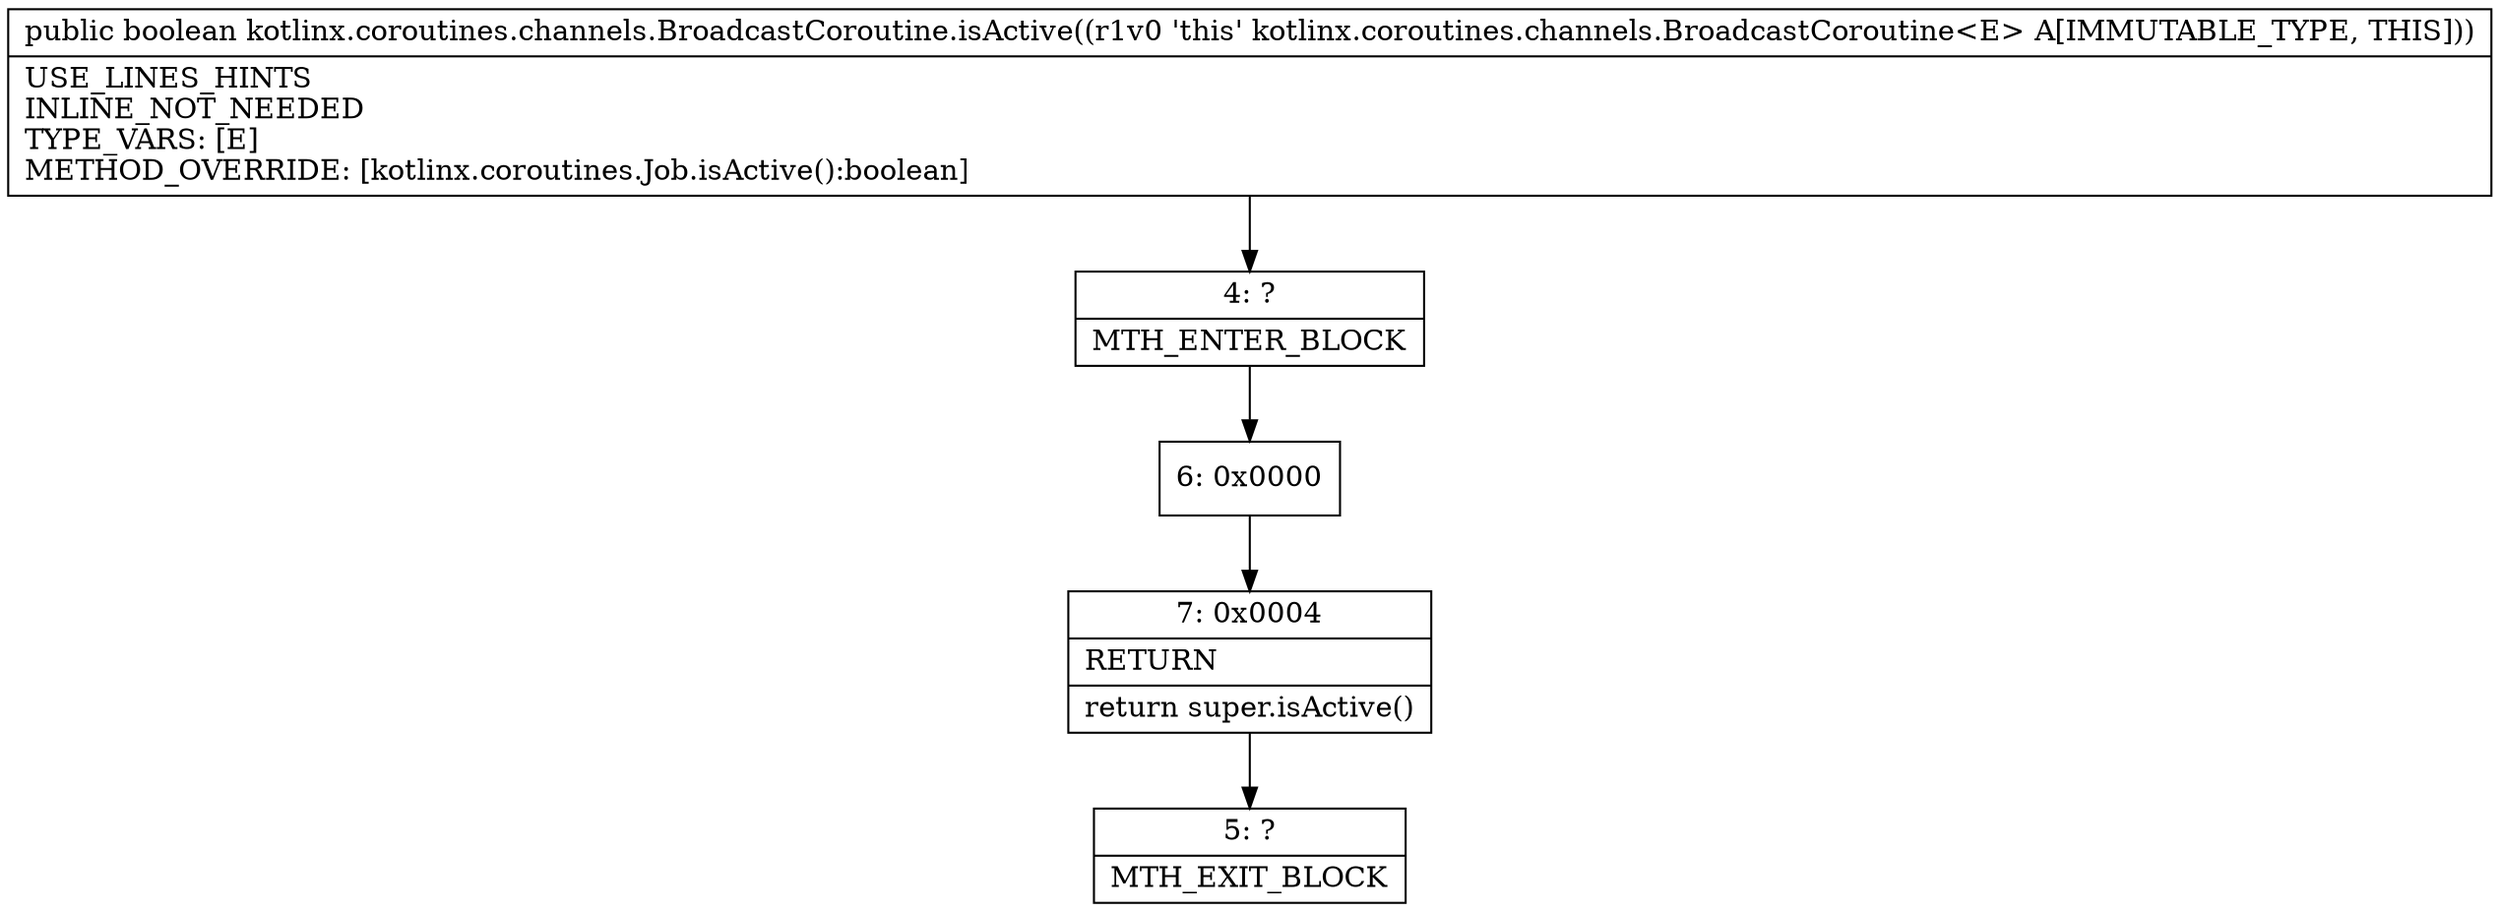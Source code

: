 digraph "CFG forkotlinx.coroutines.channels.BroadcastCoroutine.isActive()Z" {
Node_4 [shape=record,label="{4\:\ ?|MTH_ENTER_BLOCK\l}"];
Node_6 [shape=record,label="{6\:\ 0x0000}"];
Node_7 [shape=record,label="{7\:\ 0x0004|RETURN\l|return super.isActive()\l}"];
Node_5 [shape=record,label="{5\:\ ?|MTH_EXIT_BLOCK\l}"];
MethodNode[shape=record,label="{public boolean kotlinx.coroutines.channels.BroadcastCoroutine.isActive((r1v0 'this' kotlinx.coroutines.channels.BroadcastCoroutine\<E\> A[IMMUTABLE_TYPE, THIS]))  | USE_LINES_HINTS\lINLINE_NOT_NEEDED\lTYPE_VARS: [E]\lMETHOD_OVERRIDE: [kotlinx.coroutines.Job.isActive():boolean]\l}"];
MethodNode -> Node_4;Node_4 -> Node_6;
Node_6 -> Node_7;
Node_7 -> Node_5;
}

